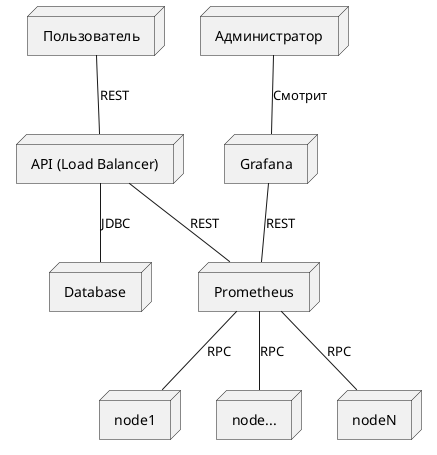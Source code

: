 @startuml

node Пользователь
node Администратор
node "API (Load Balancer)" as API
node Prometheus
node Database
node Grafana
node node1
node node...
node nodeN
Пользователь -- API : REST
Администратор -- Grafana : Смотрит
API -- Prometheus : REST
API -- Database : JDBC
Grafana -- Prometheus : REST
Prometheus -- node1 : RPC
Prometheus -- node... : RPC
Prometheus -- nodeN : RPC

@enduml